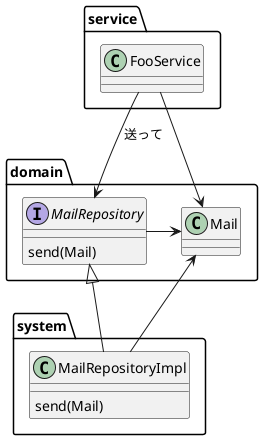 @startuml

package service {
  class FooService
}

package domain {
  class Mail
  interface MailRepository {
    send(Mail)
  }
}

package system {
  class MailRepositoryImpl {
    send(Mail)
  }
}

FooService --> MailRepository : 送って
FooService --> Mail
MailRepository -r-> Mail
MailRepositoryImpl -u-|> MailRepository
MailRepositoryImpl --> Mail


@enduml
